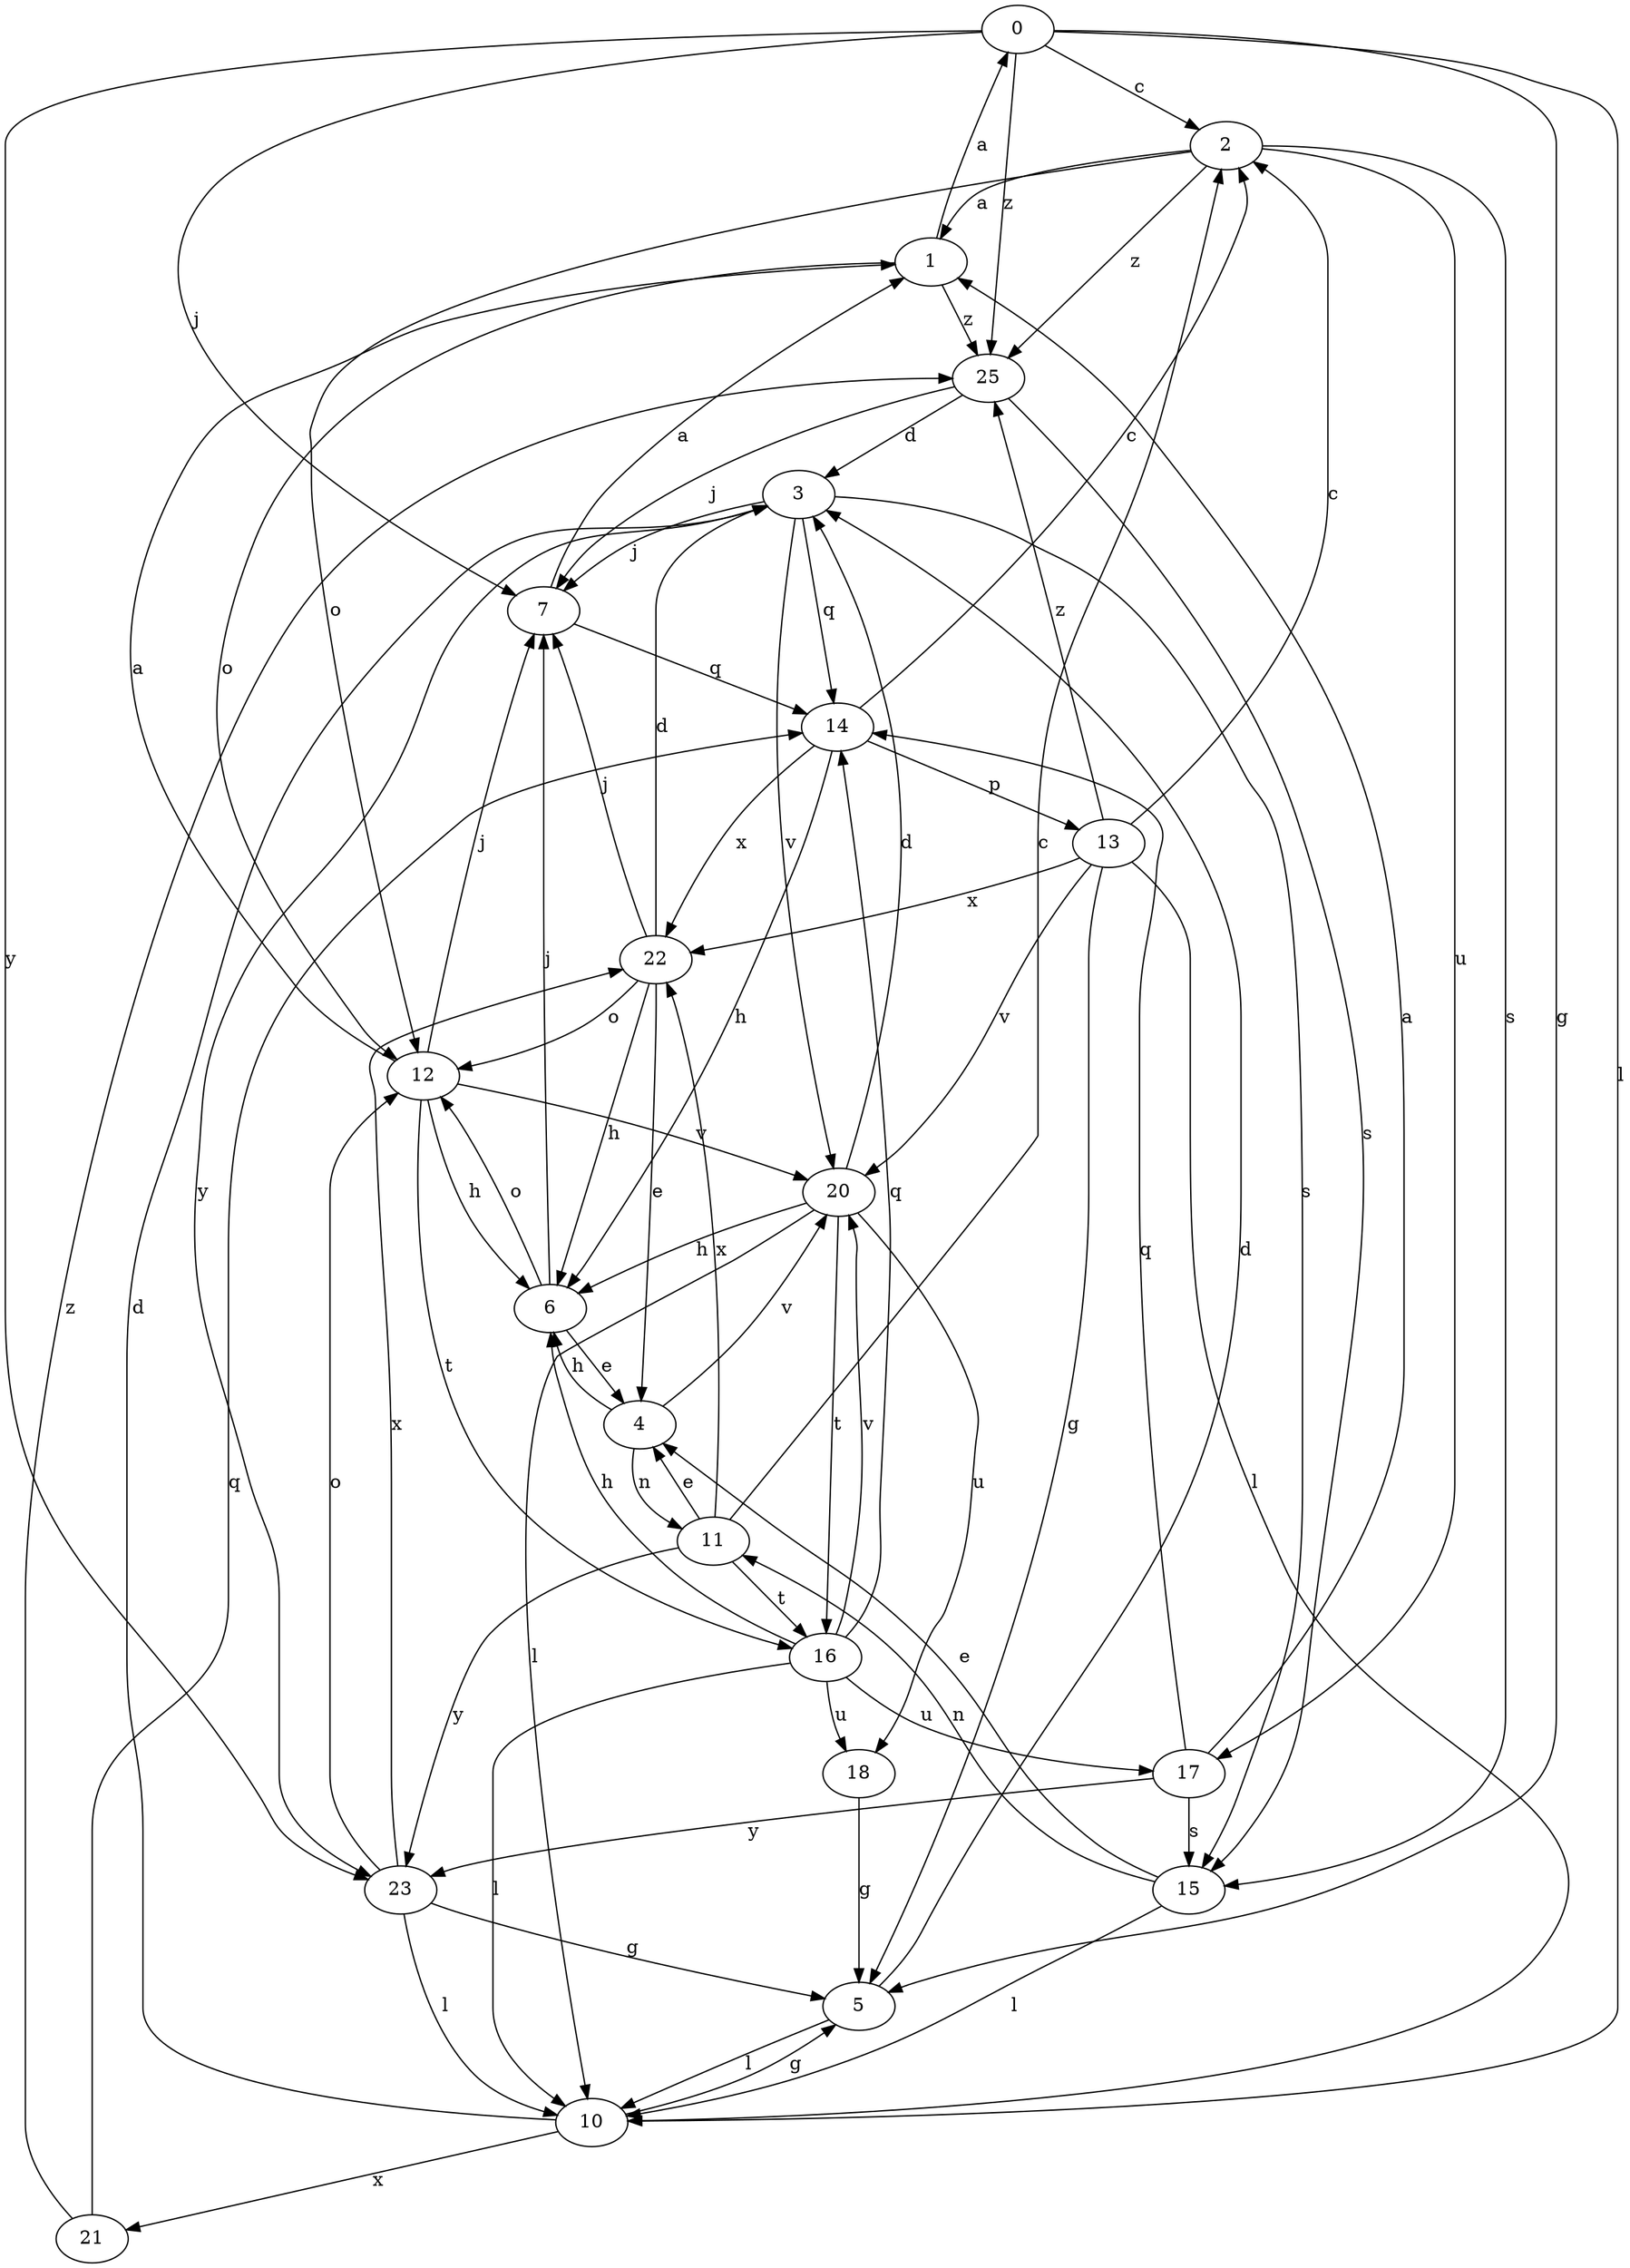 strict digraph  {
0;
1;
2;
3;
4;
5;
6;
7;
10;
11;
12;
13;
14;
15;
16;
17;
18;
20;
21;
22;
23;
25;
0 -> 2  [label=c];
0 -> 5  [label=g];
0 -> 7  [label=j];
0 -> 10  [label=l];
0 -> 23  [label=y];
0 -> 25  [label=z];
1 -> 0  [label=a];
1 -> 12  [label=o];
1 -> 25  [label=z];
2 -> 1  [label=a];
2 -> 12  [label=o];
2 -> 15  [label=s];
2 -> 17  [label=u];
2 -> 25  [label=z];
3 -> 7  [label=j];
3 -> 14  [label=q];
3 -> 15  [label=s];
3 -> 20  [label=v];
3 -> 23  [label=y];
4 -> 6  [label=h];
4 -> 11  [label=n];
4 -> 20  [label=v];
5 -> 3  [label=d];
5 -> 10  [label=l];
6 -> 4  [label=e];
6 -> 7  [label=j];
6 -> 12  [label=o];
7 -> 1  [label=a];
7 -> 14  [label=q];
10 -> 3  [label=d];
10 -> 5  [label=g];
10 -> 21  [label=x];
11 -> 2  [label=c];
11 -> 4  [label=e];
11 -> 16  [label=t];
11 -> 22  [label=x];
11 -> 23  [label=y];
12 -> 1  [label=a];
12 -> 6  [label=h];
12 -> 7  [label=j];
12 -> 16  [label=t];
12 -> 20  [label=v];
13 -> 2  [label=c];
13 -> 5  [label=g];
13 -> 10  [label=l];
13 -> 20  [label=v];
13 -> 22  [label=x];
13 -> 25  [label=z];
14 -> 2  [label=c];
14 -> 6  [label=h];
14 -> 13  [label=p];
14 -> 22  [label=x];
15 -> 4  [label=e];
15 -> 10  [label=l];
15 -> 11  [label=n];
16 -> 6  [label=h];
16 -> 10  [label=l];
16 -> 14  [label=q];
16 -> 17  [label=u];
16 -> 18  [label=u];
16 -> 20  [label=v];
17 -> 1  [label=a];
17 -> 14  [label=q];
17 -> 15  [label=s];
17 -> 23  [label=y];
18 -> 5  [label=g];
20 -> 3  [label=d];
20 -> 6  [label=h];
20 -> 10  [label=l];
20 -> 16  [label=t];
20 -> 18  [label=u];
21 -> 14  [label=q];
21 -> 25  [label=z];
22 -> 3  [label=d];
22 -> 4  [label=e];
22 -> 6  [label=h];
22 -> 7  [label=j];
22 -> 12  [label=o];
23 -> 5  [label=g];
23 -> 10  [label=l];
23 -> 12  [label=o];
23 -> 22  [label=x];
25 -> 3  [label=d];
25 -> 7  [label=j];
25 -> 15  [label=s];
}
